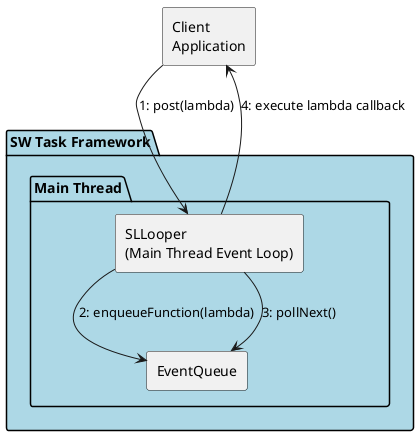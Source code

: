 
@startuml
'title "SW Task Framework - post() for Normal Tasks (Main Thread)"

rectangle "Client\nApplication" as Client

package "SW Task Framework" #LightBlue {
    
    package "Main Thread" {
        rectangle "SLLooper\n(Main Thread Event Loop)" as Looper
        rectangle "EventQueue" as MQ
    }
}

' Normal Task Flow (Non-blocking on Main Thread)
Client --> Looper : "1: post(lambda)"
Looper --> MQ : "2: enqueueFunction(lambda)"
Looper --> MQ : "3: pollNext()"
Looper --> Client : "4: execute lambda callback"

@enduml



@startuml
'title "SW Task Framework - postWork() for Heavy Tasks (Worker Thread)"

rectangle "Client\nApplication" as Client

package "SW Task Framework" #LightBlue {
    
    package "Main Thread" {
        rectangle "SLLooper\n(Main Thread Event Loop)" as Looper
    }
    
    package "CPU-bound Task" {
        rectangle "CpuTaskExecutor" as CpuExec
        rectangle "CPU-bound Task Thread" as WorkerThread <<Thread>>
    }
    
    package "Async Helper" {
        rectangle "Promise" as Promise
        rectangle "State" as State
    }
}

' Heavy Task Flow (Isolated Worker Thread)
Client --> Looper : "1: postWork(heavyTask)"
Looper --> CpuExec : "2: executeAsync(heavyTask)"
CpuExec --> Promise : "3: create Promise<T>()"
Promise --> State : "4: create State<T>()"
CpuExec --> WorkerThread : "5: execute on worker thread"
WorkerThread --> State : "6: setValue(result)"
State --> Looper : "7: post continuation"
Looper --> Client : "8: invoke callback"

@enduml


@startuml
'title "SW Task Framework - postWork() Sequence Diagram"
autonumber
participant "Client" as Client

box "SW Task Framework" #LightBlue
    participant "SLLooper\n(Main Thread)" as Looper
    participant "CPU-bound Task Thread" as CPUThread
end box

== Heavy Task Processing ==

Client -> Looper : postWork(heavyTask)
activate Looper
note right of Client : Request heavy computation

Looper ->> CPUThread : execute heavyTask
activate CPUThread
note right of Looper : Delegate to CPU-bound task thread\n(asynchronous call)

Looper --> Client : return Promise<T>
deactivate Looper
'note left of Client : Get Promise immediately\nMain thread not blocked

CPUThread -> CPUThread : process heavy computation
'note right of CPUThread : CPU-intensive work\nisolated from main thread

CPUThread ->> Looper : send result back
activate Looper
'note left of CPUThread : Task completed\n(asynchronous notification)

Looper -> Client : invoke callback(result)
'note right of Looper : Callback executed\non main thread

deactivate CPUThread
deactivate Looper

note over Client, CPUThread : Main event loop thread never blocks,\nHeavy work isolated on CPU-bound task thread

@enduml


@startuml
'title "SW Task Framework - post() Sequence Diagram"
autonumber
participant "Client" as Client

box "SW Task Framework" #LightBlue
    participant "SLLooper\n(Main Thread)" as Looper
    participant "EventQueue" as MQ
end box

== Normal Task Processing ==

Client -> Looper : post(lambda)
activate Looper
note right of Client : Request normal task execution

Looper -> MQ : enqueueFunction(lambda)
activate MQ
'note right of Looper : Queue task for execution\n(synchronous call)

MQ --> Looper : return future<T>
deactivate MQ

Looper --> Client : return future<T>
deactivate Looper
'note left of Client : Get future immediately\nMain thread not blocked

...Event Loop Processing...

Looper -> MQ : pollNext()
activate Looper
activate MQ
note right of Looper : Poll for next task

MQ --> Looper : return QueueItem(lambda)
deactivate MQ

Looper -> Looper : execute lambda
'note right of Looper : Execute task on\nmain thread

Looper ->> Client : invoke callback(result)
'note right of Looper : Callback executed\non main thread\n(asynchronous notification)

deactivate Looper

@enduml







@startuml
'title "SW Task Framework - postWork() for CPU Heavy Computations (Isolated Worker Thread)"

autonumber

participant "Client Application" as Client

box "SW Task Framework" #LightBlue
    participant "SLLooper\n(Event Loop)" as Looper
    participant "Promise<T>" as Promise
    participant "State<T>" as State
    participant "CpuTaskExecutor" as CpuExec
    participant "CPU-bound Task Thread" as WorkerThread
end box

== Handle heavy task  ==
Client -> Looper : postWork(heavyTask)
activate Looper
'note right of Client : Heavy computation\nisolated from UI

Looper -> CpuExec : executeAsync(looper, heavyTask)
activate CpuExec

CpuExec -> Promise : create Promise<T>()
activate Promise
Promise -> State : create State<T>(looper)
activate State
State --> Promise : return
Promise --> CpuExec : return Promise<T>

CpuExec ->> WorkerThread : execute heavyTask
'note right of WorkerThread : CPU-intensive work\non dedicated thread
activate WorkerThread

CpuExec --> Looper : return Promise<T>
deactivate CpuExec
Looper --> Client : return Promise<T>
deactivate Looper

'note over Client : Client gets Promise immediately\nMain thread never blocks

WorkerThread -> WorkerThread : process heavy computation
'note right of WorkerThread : Isolated CPU work\nPrevents UI blocking

WorkerThread -> State : setValue(result)
activate State
'note right of State : Cross-thread\ncommunication

State ->> Looper : post continuation to main thread
'note right of Looper : Result delivery\nback to main thread

deactivate WorkerThread

Looper -> State : executeContinuation(result)
activate Looper
State -> Client : invoke callback with result
activate Client
'note right of Client : Callback executed\non main thread
Client --> State : processing complete
deactivate Client
deactivate State
deactivate Promise
deactivate Looper

'note over Client, WorkerThread : Clean separation: UI thread never blocks,\nCPU work isolated on worker thread

@enduml





